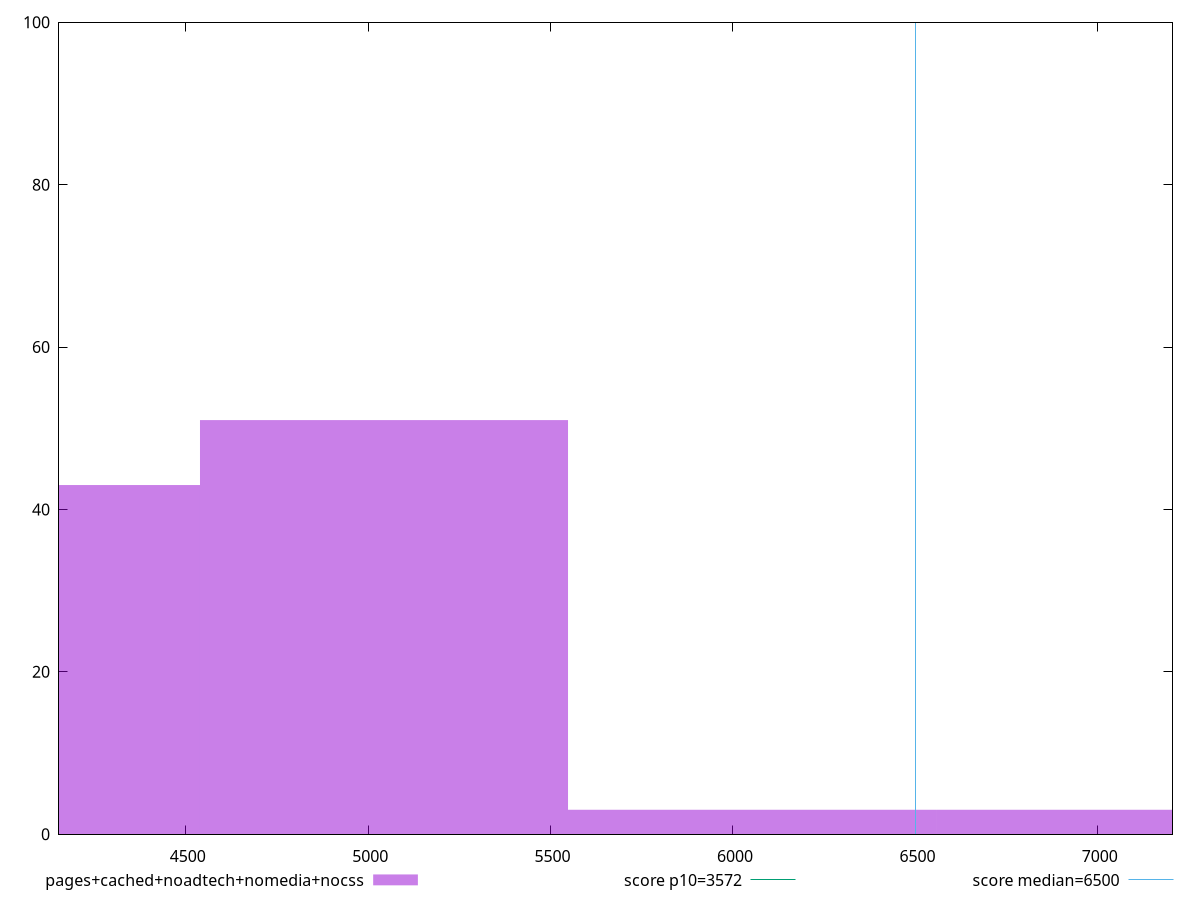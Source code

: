 reset

$pagesCachedNoadtechNomediaNocss <<EOF
5043.512107074078 51
4034.8096856592624 43
7060.916949903709 3
6052.214528488894 3
EOF

set key outside below
set boxwidth 1008.7024214148156
set xrange [4152.75:7204.623]
set yrange [0:100]
set trange [0:100]
set style fill transparent solid 0.5 noborder

set parametric
set terminal svg size 640, 490 enhanced background rgb 'white'
set output "report_00013_2021-02-09T12-04-24.940Z/first-cpu-idle/comparison/histogram/4_vs_5.svg"

plot $pagesCachedNoadtechNomediaNocss title "pages+cached+noadtech+nomedia+nocss" with boxes, \
     3572,t title "score p10=3572", \
     6500,t title "score median=6500"

reset
